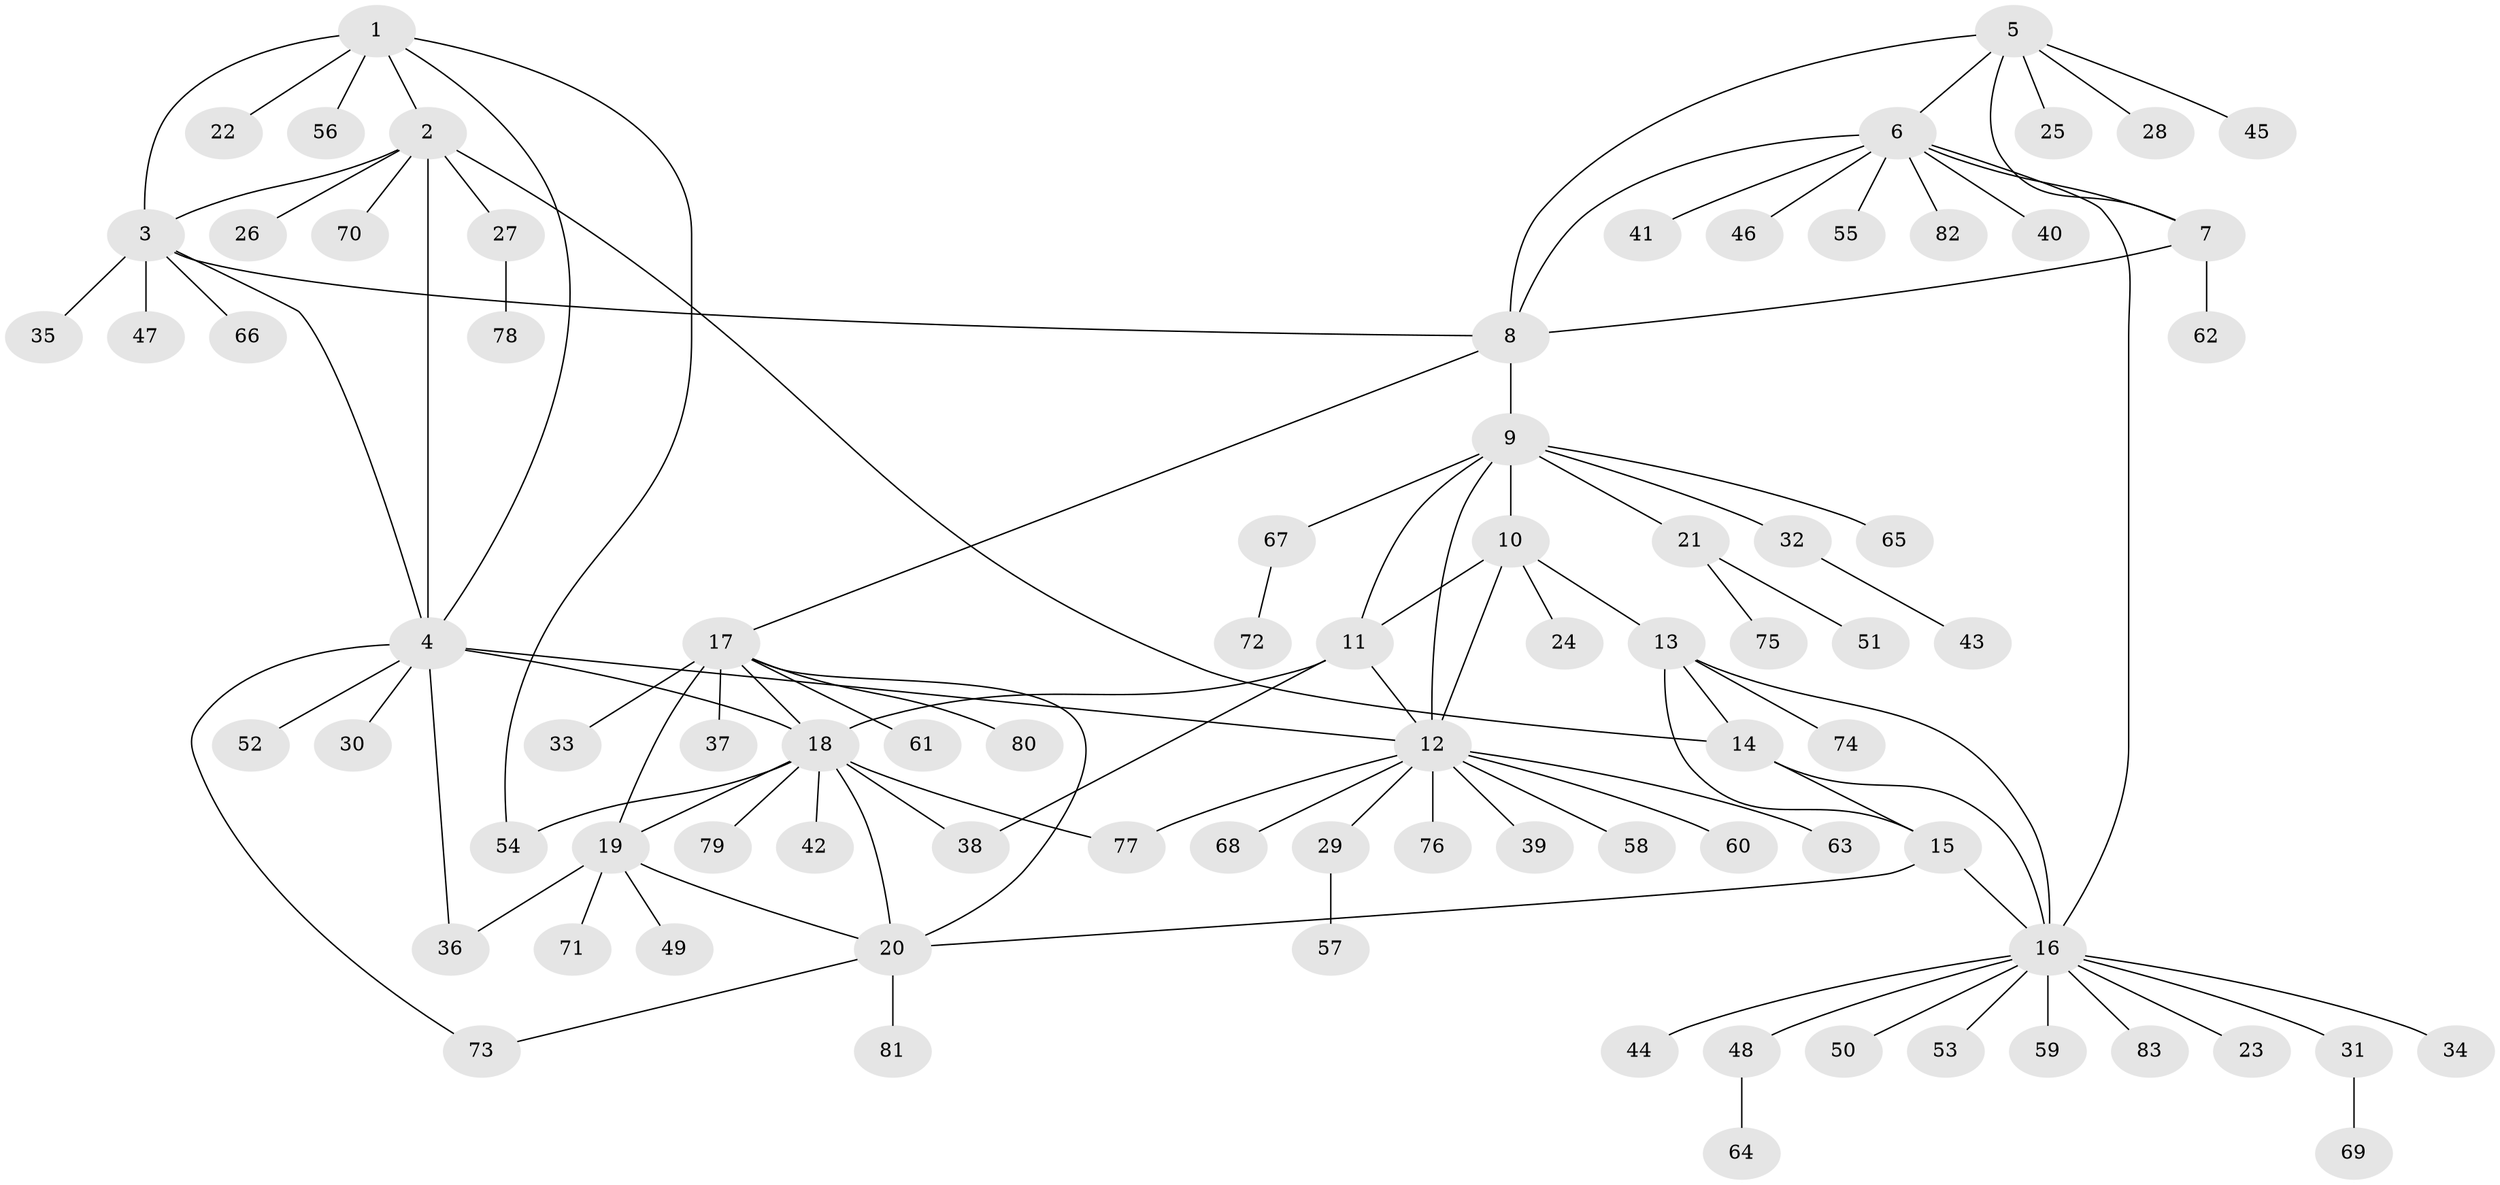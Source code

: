 // coarse degree distribution, {6: 0.07936507936507936, 8: 0.031746031746031744, 7: 0.031746031746031744, 5: 0.015873015873015872, 10: 0.031746031746031744, 3: 0.015873015873015872, 4: 0.031746031746031744, 11: 0.015873015873015872, 2: 0.09523809523809523, 1: 0.6507936507936508}
// Generated by graph-tools (version 1.1) at 2025/52/02/27/25 19:52:17]
// undirected, 83 vertices, 108 edges
graph export_dot {
graph [start="1"]
  node [color=gray90,style=filled];
  1;
  2;
  3;
  4;
  5;
  6;
  7;
  8;
  9;
  10;
  11;
  12;
  13;
  14;
  15;
  16;
  17;
  18;
  19;
  20;
  21;
  22;
  23;
  24;
  25;
  26;
  27;
  28;
  29;
  30;
  31;
  32;
  33;
  34;
  35;
  36;
  37;
  38;
  39;
  40;
  41;
  42;
  43;
  44;
  45;
  46;
  47;
  48;
  49;
  50;
  51;
  52;
  53;
  54;
  55;
  56;
  57;
  58;
  59;
  60;
  61;
  62;
  63;
  64;
  65;
  66;
  67;
  68;
  69;
  70;
  71;
  72;
  73;
  74;
  75;
  76;
  77;
  78;
  79;
  80;
  81;
  82;
  83;
  1 -- 2;
  1 -- 3;
  1 -- 4;
  1 -- 22;
  1 -- 54;
  1 -- 56;
  2 -- 3;
  2 -- 4;
  2 -- 14;
  2 -- 26;
  2 -- 27;
  2 -- 70;
  3 -- 4;
  3 -- 8;
  3 -- 35;
  3 -- 47;
  3 -- 66;
  4 -- 12;
  4 -- 18;
  4 -- 30;
  4 -- 36;
  4 -- 52;
  4 -- 73;
  5 -- 6;
  5 -- 7;
  5 -- 8;
  5 -- 25;
  5 -- 28;
  5 -- 45;
  6 -- 7;
  6 -- 8;
  6 -- 16;
  6 -- 40;
  6 -- 41;
  6 -- 46;
  6 -- 55;
  6 -- 82;
  7 -- 8;
  7 -- 62;
  8 -- 9;
  8 -- 17;
  9 -- 10;
  9 -- 11;
  9 -- 12;
  9 -- 21;
  9 -- 32;
  9 -- 65;
  9 -- 67;
  10 -- 11;
  10 -- 12;
  10 -- 13;
  10 -- 24;
  11 -- 12;
  11 -- 18;
  11 -- 38;
  12 -- 29;
  12 -- 39;
  12 -- 58;
  12 -- 60;
  12 -- 63;
  12 -- 68;
  12 -- 76;
  12 -- 77;
  13 -- 14;
  13 -- 15;
  13 -- 16;
  13 -- 74;
  14 -- 15;
  14 -- 16;
  15 -- 16;
  15 -- 20;
  16 -- 23;
  16 -- 31;
  16 -- 34;
  16 -- 44;
  16 -- 48;
  16 -- 50;
  16 -- 53;
  16 -- 59;
  16 -- 83;
  17 -- 18;
  17 -- 19;
  17 -- 20;
  17 -- 33;
  17 -- 37;
  17 -- 61;
  17 -- 80;
  18 -- 19;
  18 -- 20;
  18 -- 38;
  18 -- 42;
  18 -- 54;
  18 -- 77;
  18 -- 79;
  19 -- 20;
  19 -- 36;
  19 -- 49;
  19 -- 71;
  20 -- 73;
  20 -- 81;
  21 -- 51;
  21 -- 75;
  27 -- 78;
  29 -- 57;
  31 -- 69;
  32 -- 43;
  48 -- 64;
  67 -- 72;
}

